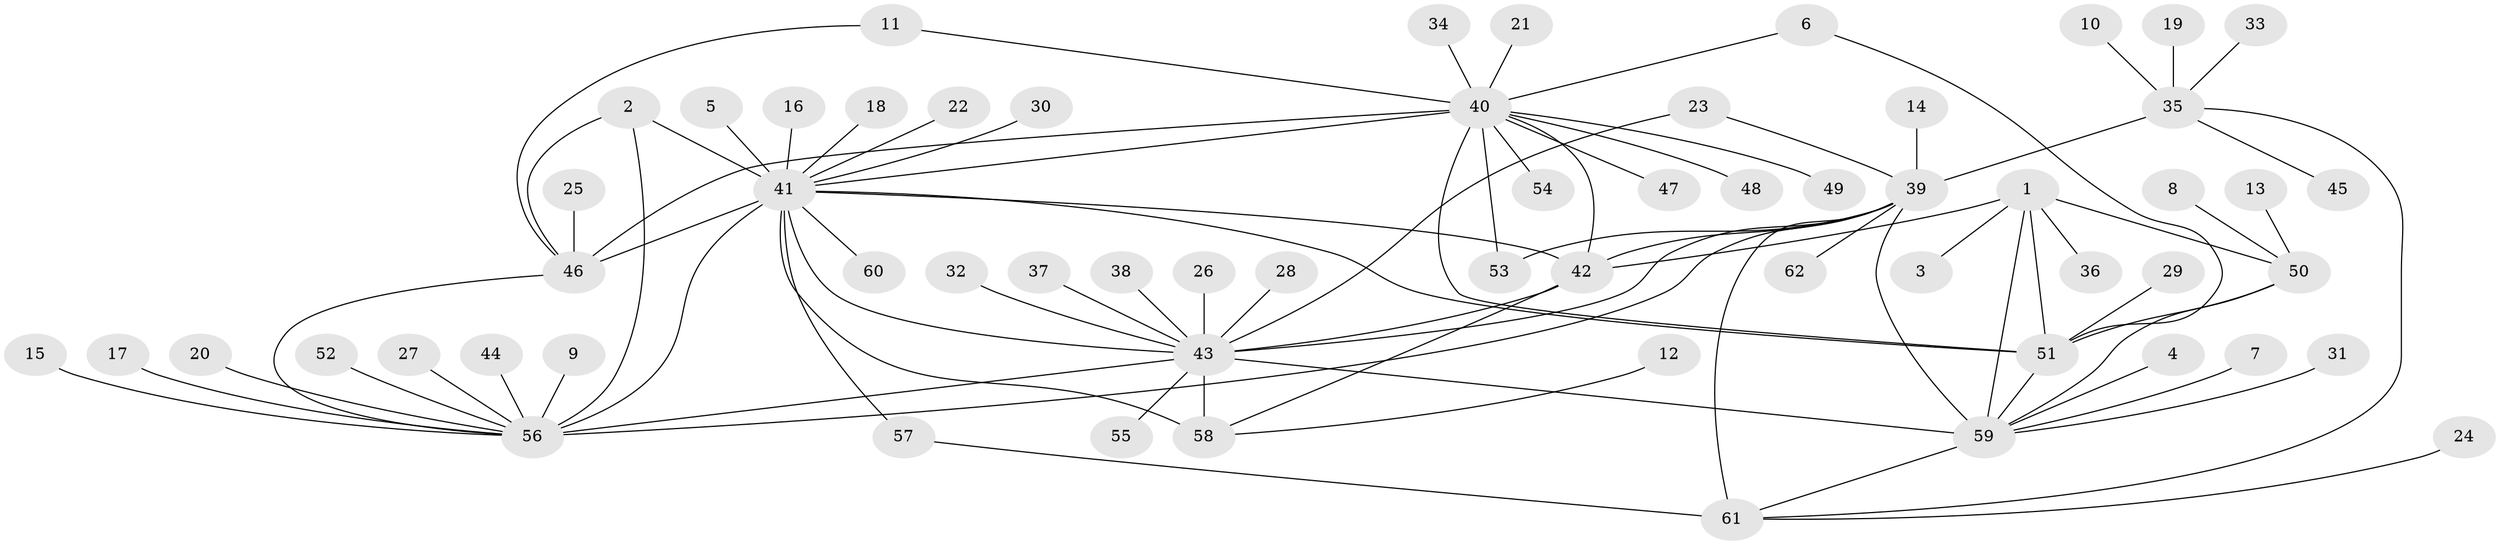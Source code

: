 // original degree distribution, {5: 0.024390243902439025, 7: 0.04065040650406504, 6: 0.032520325203252036, 12: 0.024390243902439025, 11: 0.016260162601626018, 9: 0.04065040650406504, 8: 0.024390243902439025, 10: 0.032520325203252036, 16: 0.008130081300813009, 2: 0.16260162601626016, 1: 0.5691056910569106, 4: 0.016260162601626018, 3: 0.008130081300813009}
// Generated by graph-tools (version 1.1) at 2025/50/03/09/25 03:50:38]
// undirected, 62 vertices, 86 edges
graph export_dot {
graph [start="1"]
  node [color=gray90,style=filled];
  1;
  2;
  3;
  4;
  5;
  6;
  7;
  8;
  9;
  10;
  11;
  12;
  13;
  14;
  15;
  16;
  17;
  18;
  19;
  20;
  21;
  22;
  23;
  24;
  25;
  26;
  27;
  28;
  29;
  30;
  31;
  32;
  33;
  34;
  35;
  36;
  37;
  38;
  39;
  40;
  41;
  42;
  43;
  44;
  45;
  46;
  47;
  48;
  49;
  50;
  51;
  52;
  53;
  54;
  55;
  56;
  57;
  58;
  59;
  60;
  61;
  62;
  1 -- 3 [weight=1.0];
  1 -- 36 [weight=1.0];
  1 -- 42 [weight=1.0];
  1 -- 50 [weight=3.0];
  1 -- 51 [weight=3.0];
  1 -- 59 [weight=3.0];
  2 -- 41 [weight=3.0];
  2 -- 46 [weight=1.0];
  2 -- 56 [weight=1.0];
  4 -- 59 [weight=1.0];
  5 -- 41 [weight=1.0];
  6 -- 40 [weight=1.0];
  6 -- 51 [weight=1.0];
  7 -- 59 [weight=1.0];
  8 -- 50 [weight=1.0];
  9 -- 56 [weight=1.0];
  10 -- 35 [weight=1.0];
  11 -- 40 [weight=1.0];
  11 -- 46 [weight=1.0];
  12 -- 58 [weight=1.0];
  13 -- 50 [weight=1.0];
  14 -- 39 [weight=1.0];
  15 -- 56 [weight=1.0];
  16 -- 41 [weight=1.0];
  17 -- 56 [weight=1.0];
  18 -- 41 [weight=1.0];
  19 -- 35 [weight=1.0];
  20 -- 56 [weight=1.0];
  21 -- 40 [weight=1.0];
  22 -- 41 [weight=1.0];
  23 -- 39 [weight=1.0];
  23 -- 43 [weight=1.0];
  24 -- 61 [weight=1.0];
  25 -- 46 [weight=1.0];
  26 -- 43 [weight=1.0];
  27 -- 56 [weight=1.0];
  28 -- 43 [weight=1.0];
  29 -- 51 [weight=1.0];
  30 -- 41 [weight=1.0];
  31 -- 59 [weight=1.0];
  32 -- 43 [weight=1.0];
  33 -- 35 [weight=1.0];
  34 -- 40 [weight=1.0];
  35 -- 39 [weight=4.0];
  35 -- 45 [weight=1.0];
  35 -- 61 [weight=1.0];
  37 -- 43 [weight=1.0];
  38 -- 43 [weight=1.0];
  39 -- 42 [weight=1.0];
  39 -- 43 [weight=1.0];
  39 -- 53 [weight=1.0];
  39 -- 56 [weight=1.0];
  39 -- 59 [weight=1.0];
  39 -- 61 [weight=4.0];
  39 -- 62 [weight=1.0];
  40 -- 41 [weight=1.0];
  40 -- 42 [weight=1.0];
  40 -- 46 [weight=1.0];
  40 -- 47 [weight=1.0];
  40 -- 48 [weight=1.0];
  40 -- 49 [weight=1.0];
  40 -- 51 [weight=2.0];
  40 -- 53 [weight=5.0];
  40 -- 54 [weight=1.0];
  41 -- 42 [weight=1.0];
  41 -- 43 [weight=4.0];
  41 -- 46 [weight=3.0];
  41 -- 51 [weight=1.0];
  41 -- 56 [weight=3.0];
  41 -- 57 [weight=1.0];
  41 -- 58 [weight=1.0];
  41 -- 60 [weight=1.0];
  42 -- 43 [weight=3.0];
  42 -- 58 [weight=1.0];
  43 -- 55 [weight=1.0];
  43 -- 56 [weight=1.0];
  43 -- 58 [weight=3.0];
  43 -- 59 [weight=1.0];
  44 -- 56 [weight=1.0];
  46 -- 56 [weight=1.0];
  50 -- 51 [weight=1.0];
  50 -- 59 [weight=1.0];
  51 -- 59 [weight=1.0];
  52 -- 56 [weight=1.0];
  57 -- 61 [weight=1.0];
  59 -- 61 [weight=1.0];
}
